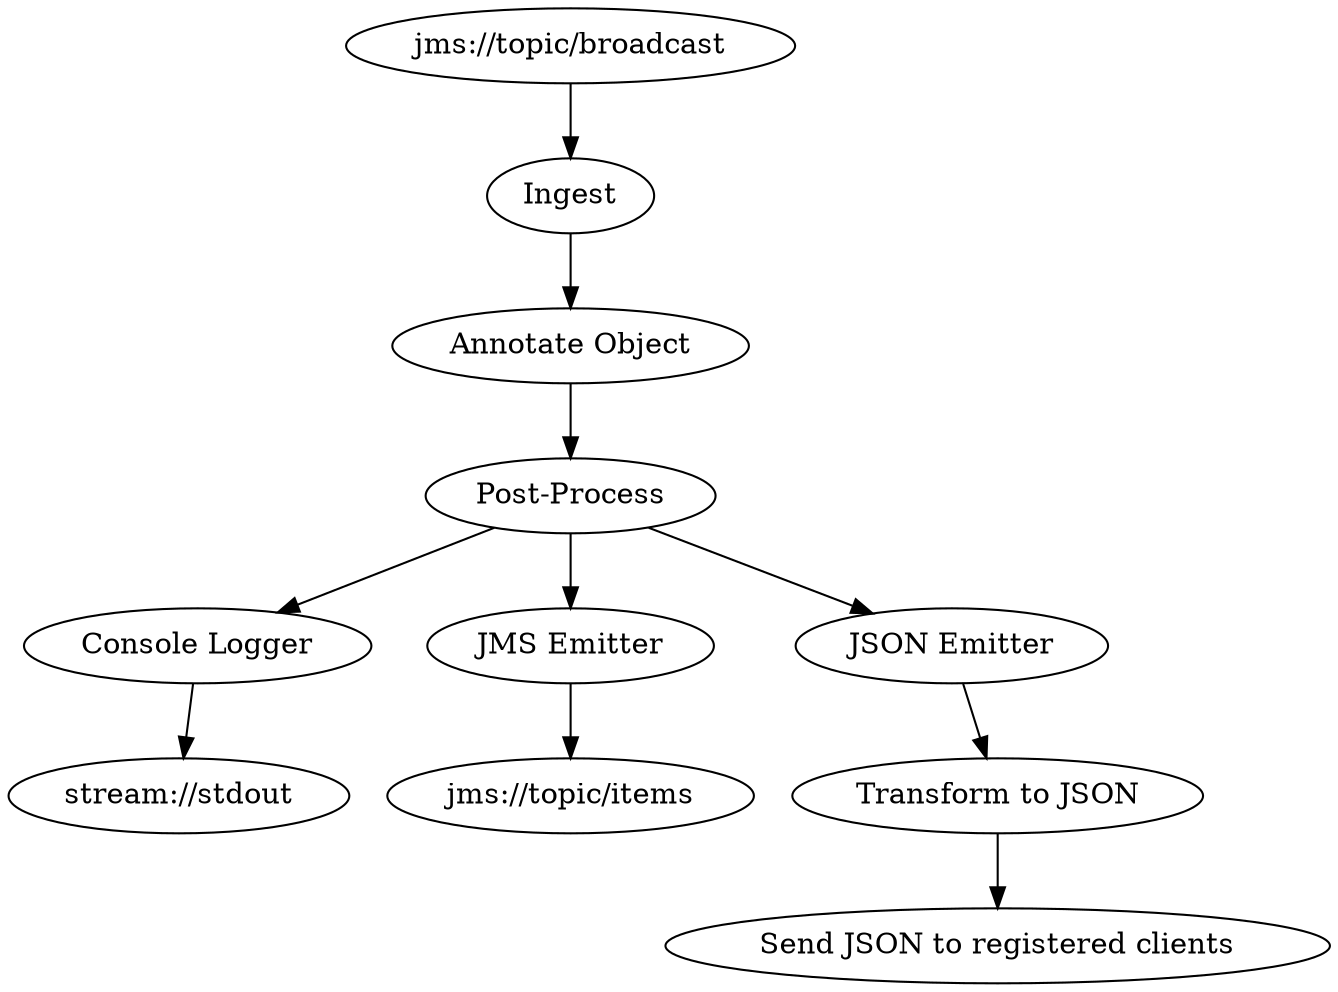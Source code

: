digraph overview {
	"jms://topic/broadcast" -> "Ingest"
	"Ingest" -> "Annotate Object"
	"Annotate Object" -> "Post-Process"
	"Post-Process" -> "Console Logger"
	"Post-Process" -> "JMS Emitter"
	"Post-Process" -> "JSON Emitter"
	"Console Logger" -> "stream://stdout"
	"JMS Emitter" -> "jms://topic/items"
	"JSON Emitter" -> "Transform to JSON"
	"Transform to JSON" -> "Send JSON to registered clients"
}
